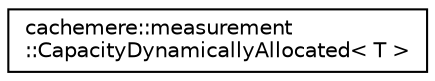 digraph "Graphical Class Hierarchy"
{
 // LATEX_PDF_SIZE
  edge [fontname="Helvetica",fontsize="10",labelfontname="Helvetica",labelfontsize="10"];
  node [fontname="Helvetica",fontsize="10",shape=record];
  rankdir="LR";
  Node0 [label="cachemere::measurement\l::CapacityDynamicallyAllocated\< T \>",height=0.2,width=0.4,color="black", fillcolor="white", style="filled",URL="$structcachemere_1_1measurement_1_1CapacityDynamicallyAllocated.html",tooltip="Get the size of an object via a user-defined capacity() method."];
}
